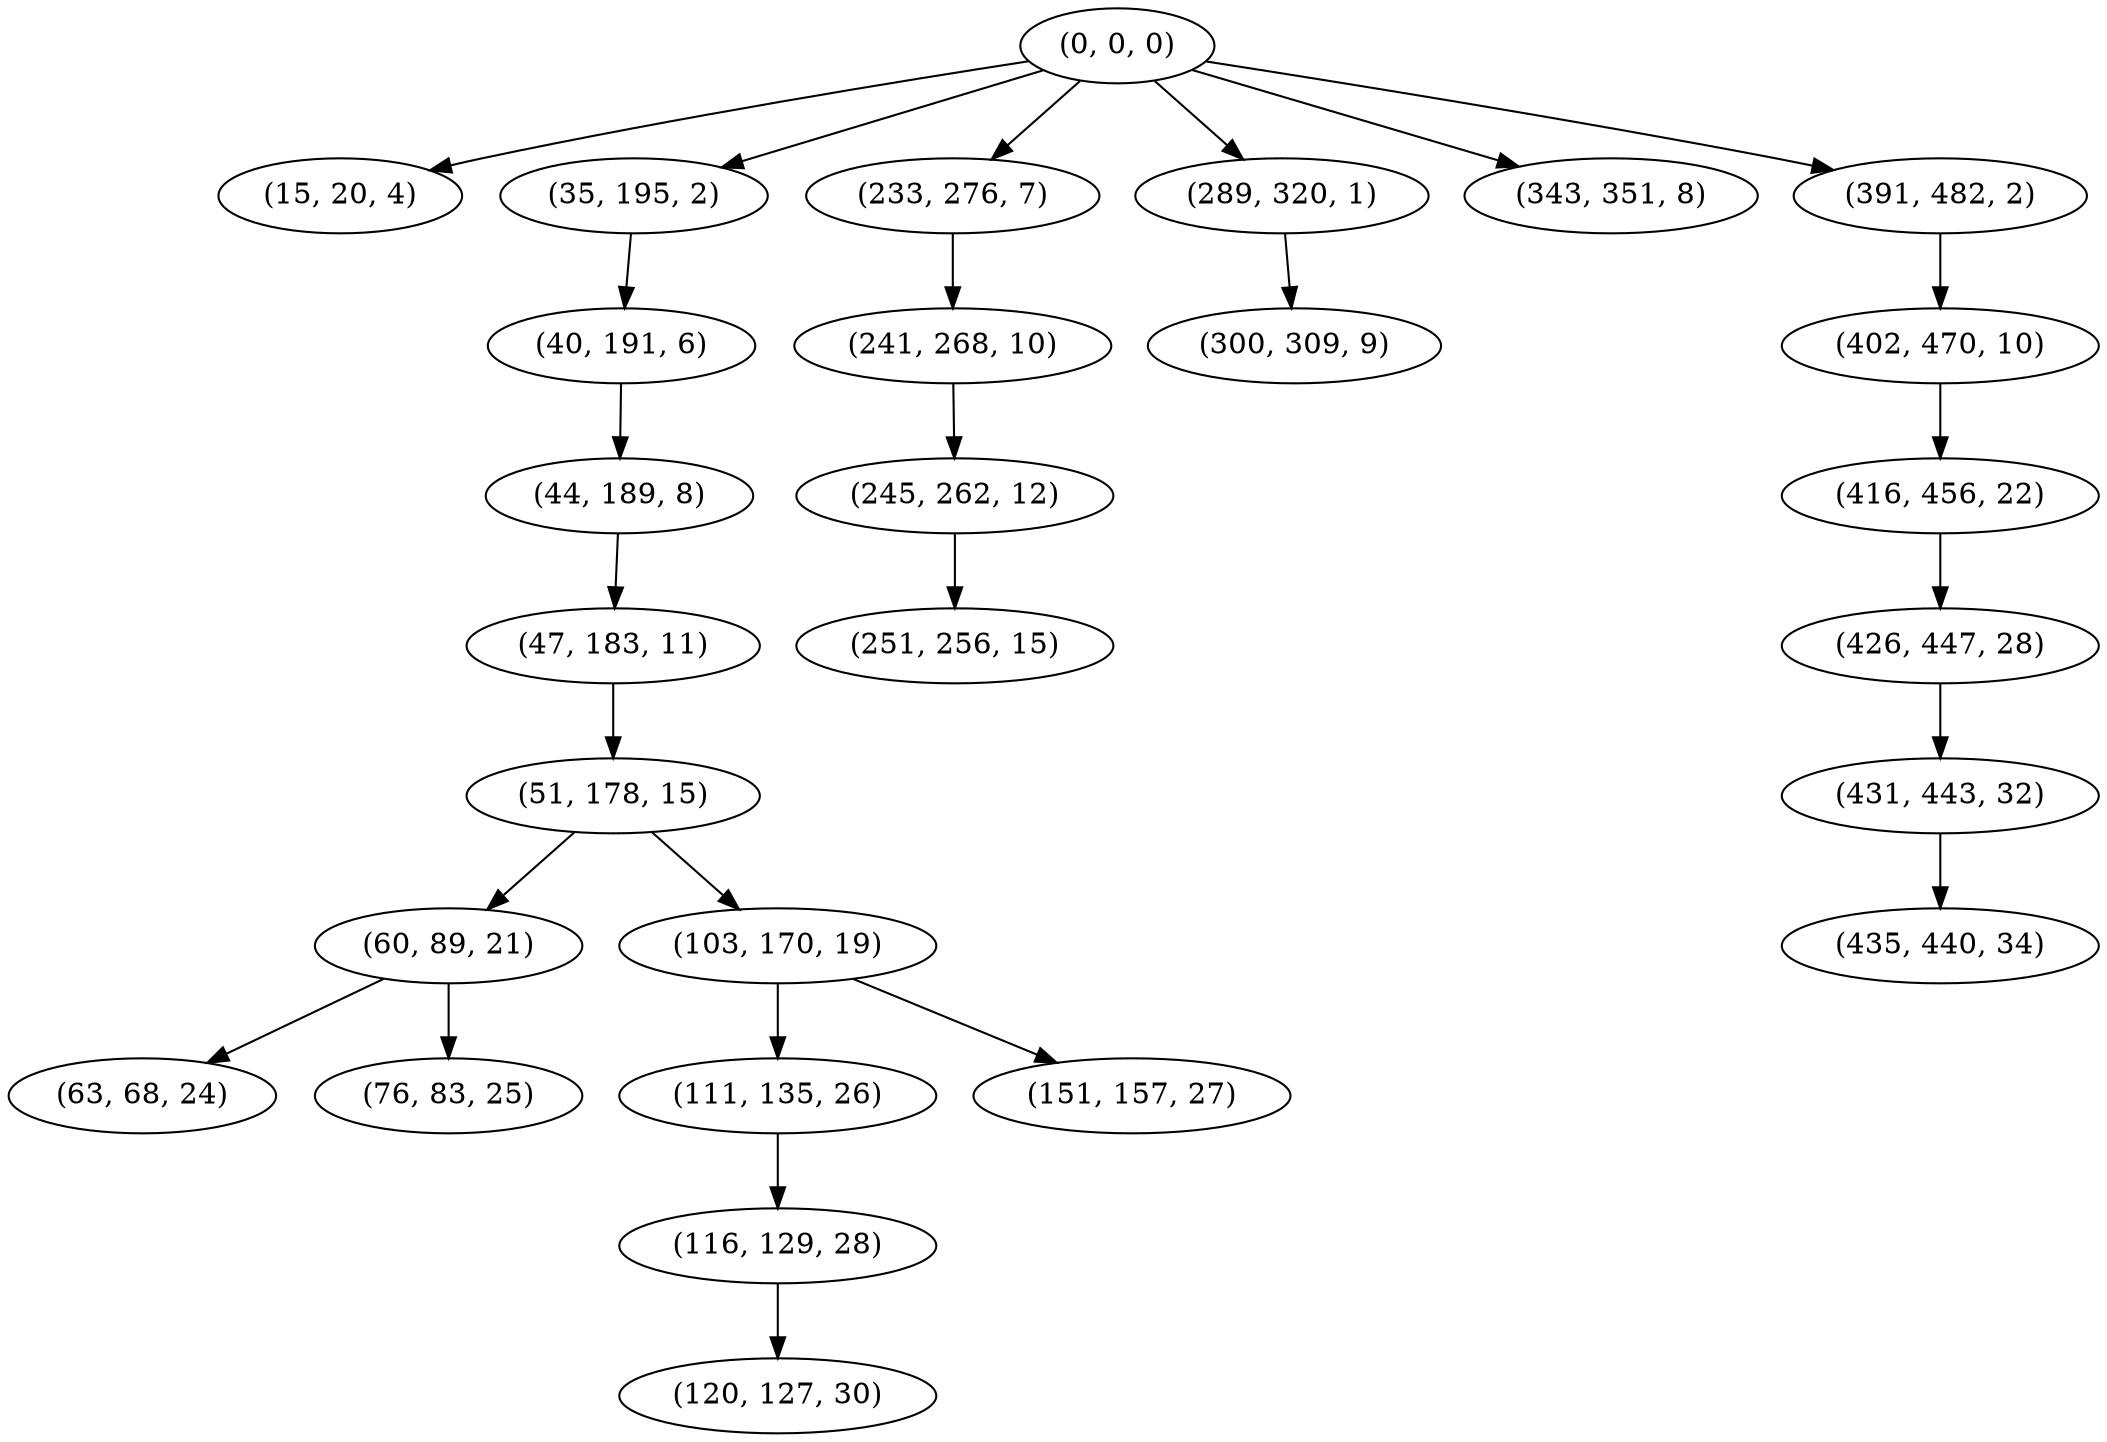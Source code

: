 digraph tree {
    "(0, 0, 0)";
    "(15, 20, 4)";
    "(35, 195, 2)";
    "(40, 191, 6)";
    "(44, 189, 8)";
    "(47, 183, 11)";
    "(51, 178, 15)";
    "(60, 89, 21)";
    "(63, 68, 24)";
    "(76, 83, 25)";
    "(103, 170, 19)";
    "(111, 135, 26)";
    "(116, 129, 28)";
    "(120, 127, 30)";
    "(151, 157, 27)";
    "(233, 276, 7)";
    "(241, 268, 10)";
    "(245, 262, 12)";
    "(251, 256, 15)";
    "(289, 320, 1)";
    "(300, 309, 9)";
    "(343, 351, 8)";
    "(391, 482, 2)";
    "(402, 470, 10)";
    "(416, 456, 22)";
    "(426, 447, 28)";
    "(431, 443, 32)";
    "(435, 440, 34)";
    "(0, 0, 0)" -> "(15, 20, 4)";
    "(0, 0, 0)" -> "(35, 195, 2)";
    "(0, 0, 0)" -> "(233, 276, 7)";
    "(0, 0, 0)" -> "(289, 320, 1)";
    "(0, 0, 0)" -> "(343, 351, 8)";
    "(0, 0, 0)" -> "(391, 482, 2)";
    "(35, 195, 2)" -> "(40, 191, 6)";
    "(40, 191, 6)" -> "(44, 189, 8)";
    "(44, 189, 8)" -> "(47, 183, 11)";
    "(47, 183, 11)" -> "(51, 178, 15)";
    "(51, 178, 15)" -> "(60, 89, 21)";
    "(51, 178, 15)" -> "(103, 170, 19)";
    "(60, 89, 21)" -> "(63, 68, 24)";
    "(60, 89, 21)" -> "(76, 83, 25)";
    "(103, 170, 19)" -> "(111, 135, 26)";
    "(103, 170, 19)" -> "(151, 157, 27)";
    "(111, 135, 26)" -> "(116, 129, 28)";
    "(116, 129, 28)" -> "(120, 127, 30)";
    "(233, 276, 7)" -> "(241, 268, 10)";
    "(241, 268, 10)" -> "(245, 262, 12)";
    "(245, 262, 12)" -> "(251, 256, 15)";
    "(289, 320, 1)" -> "(300, 309, 9)";
    "(391, 482, 2)" -> "(402, 470, 10)";
    "(402, 470, 10)" -> "(416, 456, 22)";
    "(416, 456, 22)" -> "(426, 447, 28)";
    "(426, 447, 28)" -> "(431, 443, 32)";
    "(431, 443, 32)" -> "(435, 440, 34)";
}
